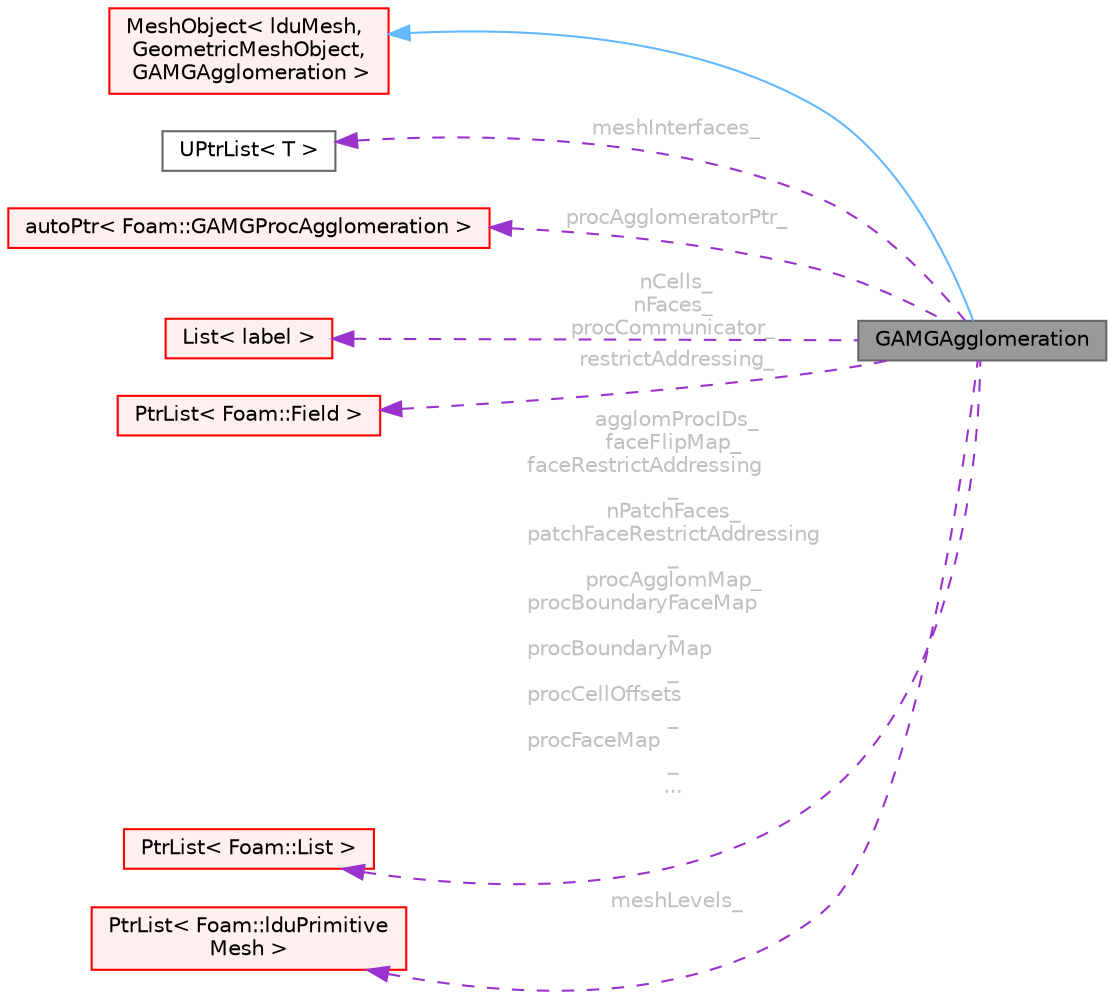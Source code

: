digraph "GAMGAgglomeration"
{
 // LATEX_PDF_SIZE
  bgcolor="transparent";
  edge [fontname=Helvetica,fontsize=10,labelfontname=Helvetica,labelfontsize=10];
  node [fontname=Helvetica,fontsize=10,shape=box,height=0.2,width=0.4];
  rankdir="LR";
  Node1 [id="Node000001",label="GAMGAgglomeration",height=0.2,width=0.4,color="gray40", fillcolor="grey60", style="filled", fontcolor="black",tooltip="Geometric agglomerated algebraic multigrid agglomeration class."];
  Node2 -> Node1 [id="edge1_Node000001_Node000002",dir="back",color="steelblue1",style="solid",tooltip=" "];
  Node2 [id="Node000002",label="MeshObject\< lduMesh,\l GeometricMeshObject,\l GAMGAgglomeration \>",height=0.2,width=0.4,color="red", fillcolor="#FFF0F0", style="filled",URL="$classFoam_1_1MeshObject.html",tooltip=" "];
  Node7 -> Node1 [id="edge2_Node000001_Node000007",dir="back",color="darkorchid3",style="dashed",tooltip=" ",label=" meshInterfaces_",fontcolor="grey" ];
  Node7 [id="Node000007",label="UPtrList\< T \>",height=0.2,width=0.4,color="gray40", fillcolor="white", style="filled",URL="$classFoam_1_1UPtrList.html",tooltip="A list of pointers to objects of type <T>, without allocation/deallocation management of the pointers..."];
  Node8 -> Node1 [id="edge3_Node000001_Node000008",dir="back",color="darkorchid3",style="dashed",tooltip=" ",label=" procAgglomeratorPtr_",fontcolor="grey" ];
  Node8 [id="Node000008",label="autoPtr\< Foam::GAMGProcAgglomeration \>",height=0.2,width=0.4,color="red", fillcolor="#FFF0F0", style="filled",URL="$classFoam_1_1autoPtr.html",tooltip=" "];
  Node10 -> Node1 [id="edge4_Node000001_Node000010",dir="back",color="darkorchid3",style="dashed",tooltip=" ",label=" nCells_\nnFaces_\nprocCommunicator_",fontcolor="grey" ];
  Node10 [id="Node000010",label="List\< label \>",height=0.2,width=0.4,color="red", fillcolor="#FFF0F0", style="filled",URL="$classFoam_1_1List.html",tooltip=" "];
  Node14 -> Node1 [id="edge5_Node000001_Node000014",dir="back",color="darkorchid3",style="dashed",tooltip=" ",label=" restrictAddressing_",fontcolor="grey" ];
  Node14 [id="Node000014",label="PtrList\< Foam::Field \>",height=0.2,width=0.4,color="red", fillcolor="#FFF0F0", style="filled",URL="$classFoam_1_1PtrList.html",tooltip=" "];
  Node18 -> Node1 [id="edge6_Node000001_Node000018",dir="back",color="darkorchid3",style="dashed",tooltip=" ",label=" agglomProcIDs_\nfaceFlipMap_\nfaceRestrictAddressing\l_\nnPatchFaces_\npatchFaceRestrictAddressing\l_\nprocAgglomMap_\nprocBoundaryFaceMap\l_\nprocBoundaryMap\l_\nprocCellOffsets\l_\nprocFaceMap\l_\n...",fontcolor="grey" ];
  Node18 [id="Node000018",label="PtrList\< Foam::List \>",height=0.2,width=0.4,color="red", fillcolor="#FFF0F0", style="filled",URL="$classFoam_1_1PtrList.html",tooltip=" "];
  Node20 -> Node1 [id="edge7_Node000001_Node000020",dir="back",color="darkorchid3",style="dashed",tooltip=" ",label=" meshLevels_",fontcolor="grey" ];
  Node20 [id="Node000020",label="PtrList\< Foam::lduPrimitive\lMesh \>",height=0.2,width=0.4,color="red", fillcolor="#FFF0F0", style="filled",URL="$classFoam_1_1PtrList.html",tooltip=" "];
}
